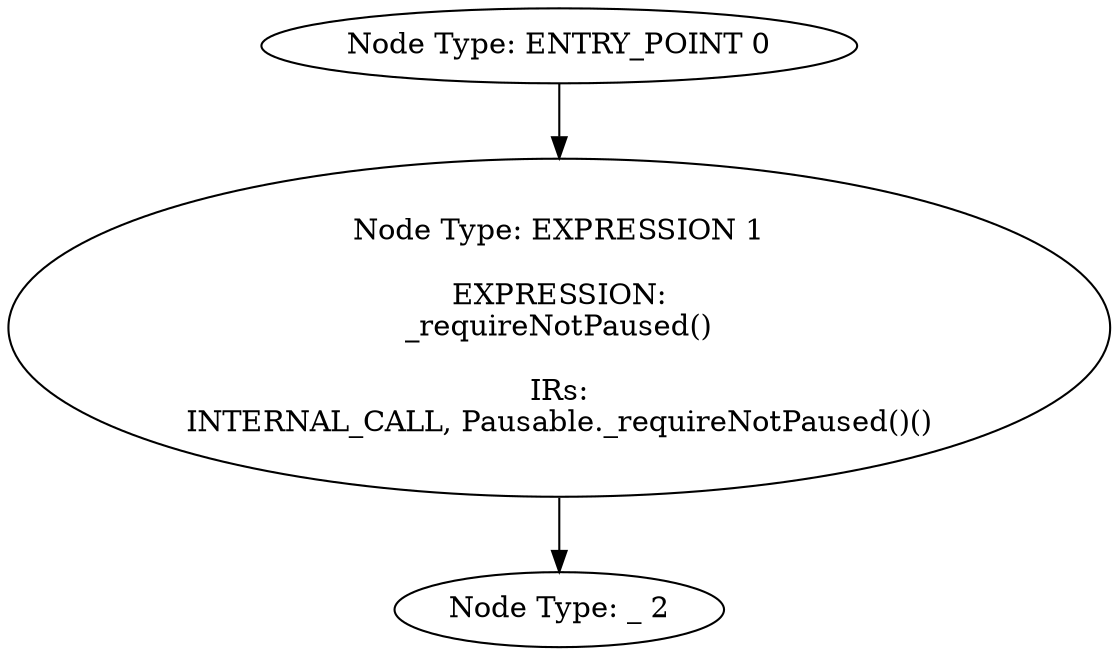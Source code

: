 digraph{
0[label="Node Type: ENTRY_POINT 0
"];
0->1;
1[label="Node Type: EXPRESSION 1

EXPRESSION:
_requireNotPaused()

IRs:
INTERNAL_CALL, Pausable._requireNotPaused()()"];
1->2;
2[label="Node Type: _ 2
"];
}
